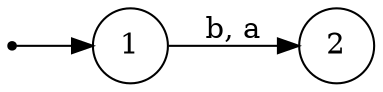 digraph "NFA to DFA" {
	graph [rankdir=LR]
	node [shape=circle]
	0 [shape=point]
	0 -> 1
	1 -> 2 [label="b, a"]
}
